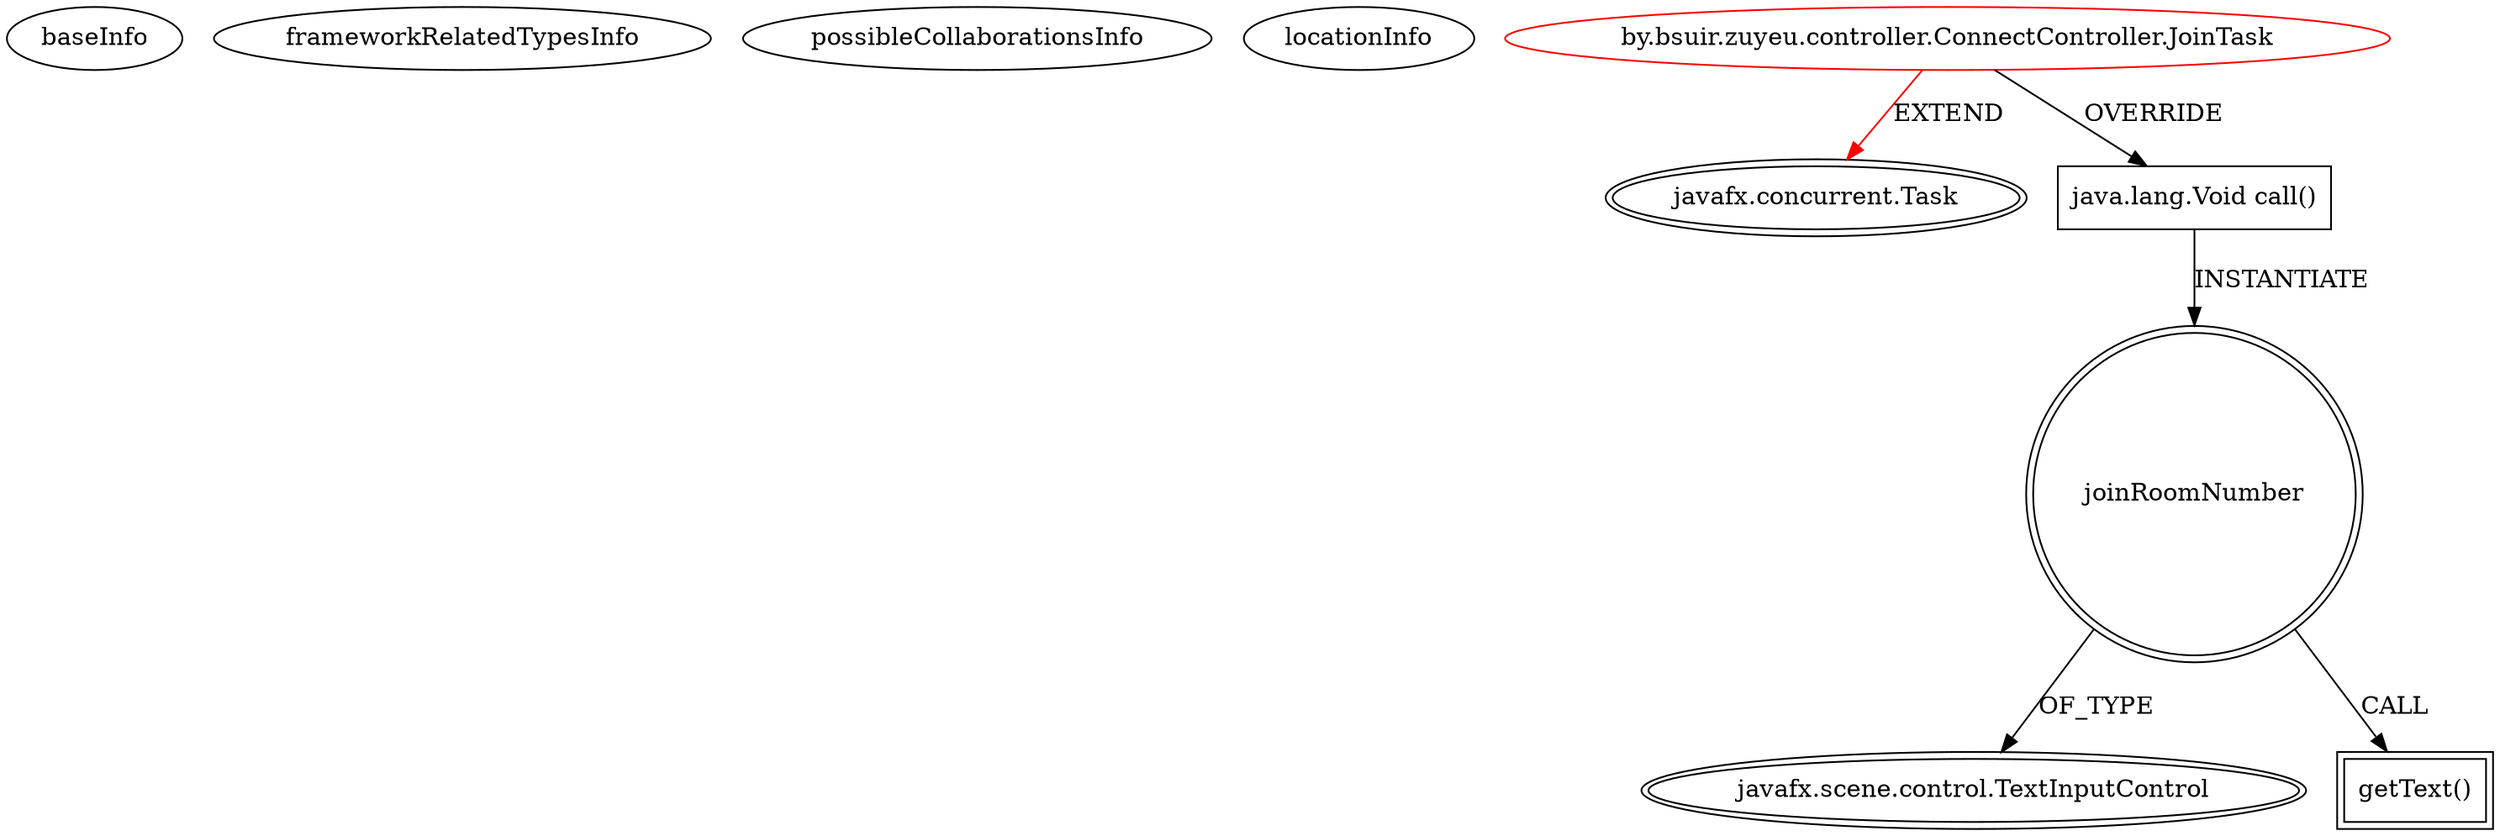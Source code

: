 digraph {
baseInfo[graphId=2679,category="extension_graph",isAnonymous=false,possibleRelation=false]
frameworkRelatedTypesInfo[0="javafx.concurrent.Task"]
possibleCollaborationsInfo[]
locationInfo[projectName="fieryphoenix-screen-caster",filePath="/fieryphoenix-screen-caster/screen-caster-master/ScreenCaster/src/by/bsuir/zuyeu/controller/ConnectController.java",contextSignature="JoinTask",graphId="2679"]
0[label="by.bsuir.zuyeu.controller.ConnectController.JoinTask",vertexType="ROOT_CLIENT_CLASS_DECLARATION",isFrameworkType=false,color=red]
1[label="javafx.concurrent.Task",vertexType="FRAMEWORK_CLASS_TYPE",isFrameworkType=true,peripheries=2]
2[label="java.lang.Void call()",vertexType="OVERRIDING_METHOD_DECLARATION",isFrameworkType=false,shape=box]
3[label="joinRoomNumber",vertexType="VARIABLE_EXPRESION",isFrameworkType=true,peripheries=2,shape=circle]
5[label="javafx.scene.control.TextInputControl",vertexType="FRAMEWORK_CLASS_TYPE",isFrameworkType=true,peripheries=2]
4[label="getText()",vertexType="INSIDE_CALL",isFrameworkType=true,peripheries=2,shape=box]
0->1[label="EXTEND",color=red]
0->2[label="OVERRIDE"]
2->3[label="INSTANTIATE"]
3->5[label="OF_TYPE"]
3->4[label="CALL"]
}
